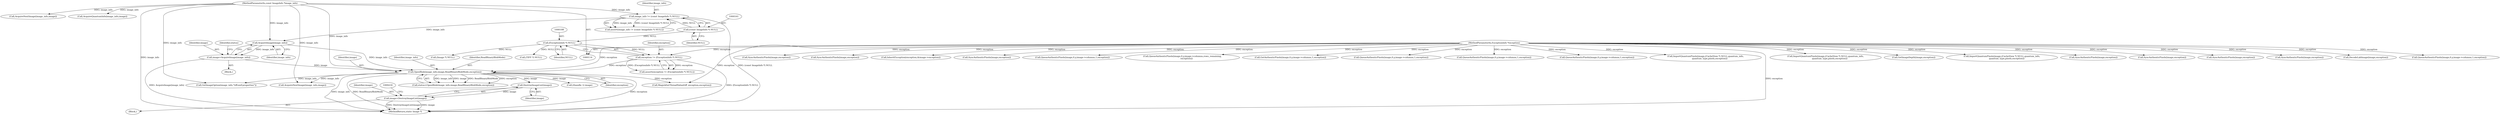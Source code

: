 digraph "0_ImageMagick_f6e9d0d9955e85bdd7540b251cd50d598dacc5e6_62@pointer" {
"1000214" [label="(Call,DestroyImageList(image))"];
"1000202" [label="(Call,OpenBlob(image_info,image,ReadBinaryBlobMode,exception))"];
"1000198" [label="(Call,AcquireImage(image_info))"];
"1000158" [label="(Call,image_info != (const ImageInfo *) NULL)"];
"1000115" [label="(MethodParameterIn,const ImageInfo *image_info)"];
"1000160" [label="(Call,(const ImageInfo *) NULL)"];
"1000196" [label="(Call,image=AcquireImage(image_info))"];
"1000185" [label="(Call,exception != (ExceptionInfo *) NULL)"];
"1000116" [label="(MethodParameterIn,ExceptionInfo *exception)"];
"1000187" [label="(Call,(ExceptionInfo *) NULL)"];
"1000212" [label="(Call,image=DestroyImageList(image))"];
"1002483" [label="(Call,QueueAuthenticPixels(image,0,y,image->columns,1,exception))"];
"1002423" [label="(Call,SyncAuthenticPixels(image,exception))"];
"1002228" [label="(Call,SyncAuthenticPixels(image,exception))"];
"1000644" [label="(Call,InheritException(exception,&image->exception))"];
"1002602" [label="(Call,SyncAuthenticPixels(image,exception))"];
"1000217" [label="(Call,(Image *) NULL)"];
"1000115" [label="(MethodParameterIn,const ImageInfo *image_info)"];
"1002302" [label="(Call,QueueAuthenticPixels(image,0,y,image->columns,1,exception))"];
"1000186" [label="(Identifier,exception)"];
"1000116" [label="(MethodParameterIn,ExceptionInfo *exception)"];
"1002737" [label="(Call,QueueAuthenticPixels(image,0,y,image->columns,rows_remaining,\n            exception))"];
"1002131" [label="(Call,GetAuthenticPixels(image,0,y,image->columns,1,exception))"];
"1000203" [label="(Identifier,image_info)"];
"1000196" [label="(Call,image=AcquireImage(image_info))"];
"1000213" [label="(Identifier,image)"];
"1000324" [label="(Call,AcquireNextImage(image_info,image))"];
"1000201" [label="(Identifier,status)"];
"1001822" [label="(Call,QueueAuthenticPixels(image,0,y,image->columns,1,exception))"];
"1000187" [label="(Call,(ExceptionInfo *) NULL)"];
"1000202" [label="(Call,OpenBlob(image_info,image,ReadBinaryBlobMode,exception))"];
"1000198" [label="(Call,AcquireImage(image_info))"];
"1000206" [label="(Identifier,exception)"];
"1002021" [label="(Call,QueueAuthenticPixels(image,0,y,image->columns,1,exception))"];
"1000200" [label="(Call,status=OpenBlob(image_info,image,ReadBinaryBlobMode,exception))"];
"1003089" [label="(Call,QueueAuthenticPixels(image,0,y,image->columns,1,exception))"];
"1000162" [label="(Identifier,NULL)"];
"1000157" [label="(Call,assert(image_info != (const ImageInfo *) NULL))"];
"1003295" [label="(Call,AcquireNextImage(image_info,image))"];
"1001840" [label="(Call,ImportQuantumPixels(image,(CacheView *) NULL,quantum_info,\n            quantum_type,pixels,exception))"];
"1002039" [label="(Call,ImportQuantumPixels(image,(CacheView *) NULL,quantum_info,\n            quantum_type,pixels,exception))"];
"1003257" [label="(Call,GetImageDepth(image,exception))"];
"1000160" [label="(Call,(const ImageInfo *) NULL)"];
"1000212" [label="(Call,image=DestroyImageList(image))"];
"1000117" [label="(Block,)"];
"1002217" [label="(Call,ImportQuantumPixels(image,(CacheView *) NULL,quantum_info,\n              quantum_type,pixels,exception))"];
"1001851" [label="(Call,SyncAuthenticPixels(image,exception))"];
"1000211" [label="(Block,)"];
"1000197" [label="(Identifier,image)"];
"1002942" [label="(Call,SyncAuthenticPixels(image,exception))"];
"1000240" [label="(Call,(thandle_t) image)"];
"1002050" [label="(Call,SyncAuthenticPixels(image,exception))"];
"1000253" [label="(Call,(TIFF *) NULL)"];
"1000214" [label="(Call,DestroyImageList(image))"];
"1003170" [label="(Call,SyncAuthenticPixels(image,exception))"];
"1000189" [label="(Identifier,NULL)"];
"1000205" [label="(Identifier,ReadBinaryBlobMode)"];
"1003352" [label="(MethodReturn,static Image *)"];
"1000215" [label="(Identifier,image)"];
"1000747" [label="(Call,GetImageOption(image_info,\"tiff:exif-properties\"))"];
"1000199" [label="(Identifier,image_info)"];
"1000158" [label="(Call,image_info != (const ImageInfo *) NULL)"];
"1001133" [label="(Call,AcquireQuantumInfo(image_info,image))"];
"1000159" [label="(Identifier,image_info)"];
"1000185" [label="(Call,exception != (ExceptionInfo *) NULL)"];
"1000204" [label="(Identifier,image)"];
"1000222" [label="(Call,MagickSetThreadValue(tiff_exception,exception))"];
"1000184" [label="(Call,assert(exception != (ExceptionInfo *) NULL))"];
"1003217" [label="(Call,DecodeLabImage(image,exception))"];
"1000214" -> "1000212"  [label="AST: "];
"1000214" -> "1000215"  [label="CFG: "];
"1000215" -> "1000214"  [label="AST: "];
"1000212" -> "1000214"  [label="CFG: "];
"1000214" -> "1000212"  [label="DDG: image"];
"1000202" -> "1000214"  [label="DDG: image"];
"1000202" -> "1000200"  [label="AST: "];
"1000202" -> "1000206"  [label="CFG: "];
"1000203" -> "1000202"  [label="AST: "];
"1000204" -> "1000202"  [label="AST: "];
"1000205" -> "1000202"  [label="AST: "];
"1000206" -> "1000202"  [label="AST: "];
"1000200" -> "1000202"  [label="CFG: "];
"1000202" -> "1003352"  [label="DDG: exception"];
"1000202" -> "1003352"  [label="DDG: image_info"];
"1000202" -> "1003352"  [label="DDG: ReadBinaryBlobMode"];
"1000202" -> "1000200"  [label="DDG: image_info"];
"1000202" -> "1000200"  [label="DDG: image"];
"1000202" -> "1000200"  [label="DDG: ReadBinaryBlobMode"];
"1000202" -> "1000200"  [label="DDG: exception"];
"1000198" -> "1000202"  [label="DDG: image_info"];
"1000115" -> "1000202"  [label="DDG: image_info"];
"1000196" -> "1000202"  [label="DDG: image"];
"1000185" -> "1000202"  [label="DDG: exception"];
"1000116" -> "1000202"  [label="DDG: exception"];
"1000202" -> "1000222"  [label="DDG: exception"];
"1000202" -> "1000240"  [label="DDG: image"];
"1000202" -> "1000324"  [label="DDG: image_info"];
"1000202" -> "1000747"  [label="DDG: image_info"];
"1000198" -> "1000196"  [label="AST: "];
"1000198" -> "1000199"  [label="CFG: "];
"1000199" -> "1000198"  [label="AST: "];
"1000196" -> "1000198"  [label="CFG: "];
"1000198" -> "1000196"  [label="DDG: image_info"];
"1000158" -> "1000198"  [label="DDG: image_info"];
"1000115" -> "1000198"  [label="DDG: image_info"];
"1000158" -> "1000157"  [label="AST: "];
"1000158" -> "1000160"  [label="CFG: "];
"1000159" -> "1000158"  [label="AST: "];
"1000160" -> "1000158"  [label="AST: "];
"1000157" -> "1000158"  [label="CFG: "];
"1000158" -> "1003352"  [label="DDG: (const ImageInfo *) NULL"];
"1000158" -> "1000157"  [label="DDG: image_info"];
"1000158" -> "1000157"  [label="DDG: (const ImageInfo *) NULL"];
"1000115" -> "1000158"  [label="DDG: image_info"];
"1000160" -> "1000158"  [label="DDG: NULL"];
"1000115" -> "1000114"  [label="AST: "];
"1000115" -> "1003352"  [label="DDG: image_info"];
"1000115" -> "1000324"  [label="DDG: image_info"];
"1000115" -> "1000747"  [label="DDG: image_info"];
"1000115" -> "1001133"  [label="DDG: image_info"];
"1000115" -> "1003295"  [label="DDG: image_info"];
"1000160" -> "1000162"  [label="CFG: "];
"1000161" -> "1000160"  [label="AST: "];
"1000162" -> "1000160"  [label="AST: "];
"1000160" -> "1000187"  [label="DDG: NULL"];
"1000196" -> "1000117"  [label="AST: "];
"1000197" -> "1000196"  [label="AST: "];
"1000201" -> "1000196"  [label="CFG: "];
"1000196" -> "1003352"  [label="DDG: AcquireImage(image_info)"];
"1000185" -> "1000184"  [label="AST: "];
"1000185" -> "1000187"  [label="CFG: "];
"1000186" -> "1000185"  [label="AST: "];
"1000187" -> "1000185"  [label="AST: "];
"1000184" -> "1000185"  [label="CFG: "];
"1000185" -> "1003352"  [label="DDG: (ExceptionInfo *) NULL"];
"1000185" -> "1000184"  [label="DDG: exception"];
"1000185" -> "1000184"  [label="DDG: (ExceptionInfo *) NULL"];
"1000116" -> "1000185"  [label="DDG: exception"];
"1000187" -> "1000185"  [label="DDG: NULL"];
"1000116" -> "1000114"  [label="AST: "];
"1000116" -> "1003352"  [label="DDG: exception"];
"1000116" -> "1000222"  [label="DDG: exception"];
"1000116" -> "1000644"  [label="DDG: exception"];
"1000116" -> "1001822"  [label="DDG: exception"];
"1000116" -> "1001840"  [label="DDG: exception"];
"1000116" -> "1001851"  [label="DDG: exception"];
"1000116" -> "1002021"  [label="DDG: exception"];
"1000116" -> "1002039"  [label="DDG: exception"];
"1000116" -> "1002050"  [label="DDG: exception"];
"1000116" -> "1002131"  [label="DDG: exception"];
"1000116" -> "1002217"  [label="DDG: exception"];
"1000116" -> "1002228"  [label="DDG: exception"];
"1000116" -> "1002302"  [label="DDG: exception"];
"1000116" -> "1002423"  [label="DDG: exception"];
"1000116" -> "1002483"  [label="DDG: exception"];
"1000116" -> "1002602"  [label="DDG: exception"];
"1000116" -> "1002737"  [label="DDG: exception"];
"1000116" -> "1002942"  [label="DDG: exception"];
"1000116" -> "1003089"  [label="DDG: exception"];
"1000116" -> "1003170"  [label="DDG: exception"];
"1000116" -> "1003217"  [label="DDG: exception"];
"1000116" -> "1003257"  [label="DDG: exception"];
"1000187" -> "1000189"  [label="CFG: "];
"1000188" -> "1000187"  [label="AST: "];
"1000189" -> "1000187"  [label="AST: "];
"1000187" -> "1000217"  [label="DDG: NULL"];
"1000187" -> "1000253"  [label="DDG: NULL"];
"1000212" -> "1000211"  [label="AST: "];
"1000213" -> "1000212"  [label="AST: "];
"1000218" -> "1000212"  [label="CFG: "];
"1000212" -> "1003352"  [label="DDG: DestroyImageList(image)"];
"1000212" -> "1003352"  [label="DDG: image"];
}
